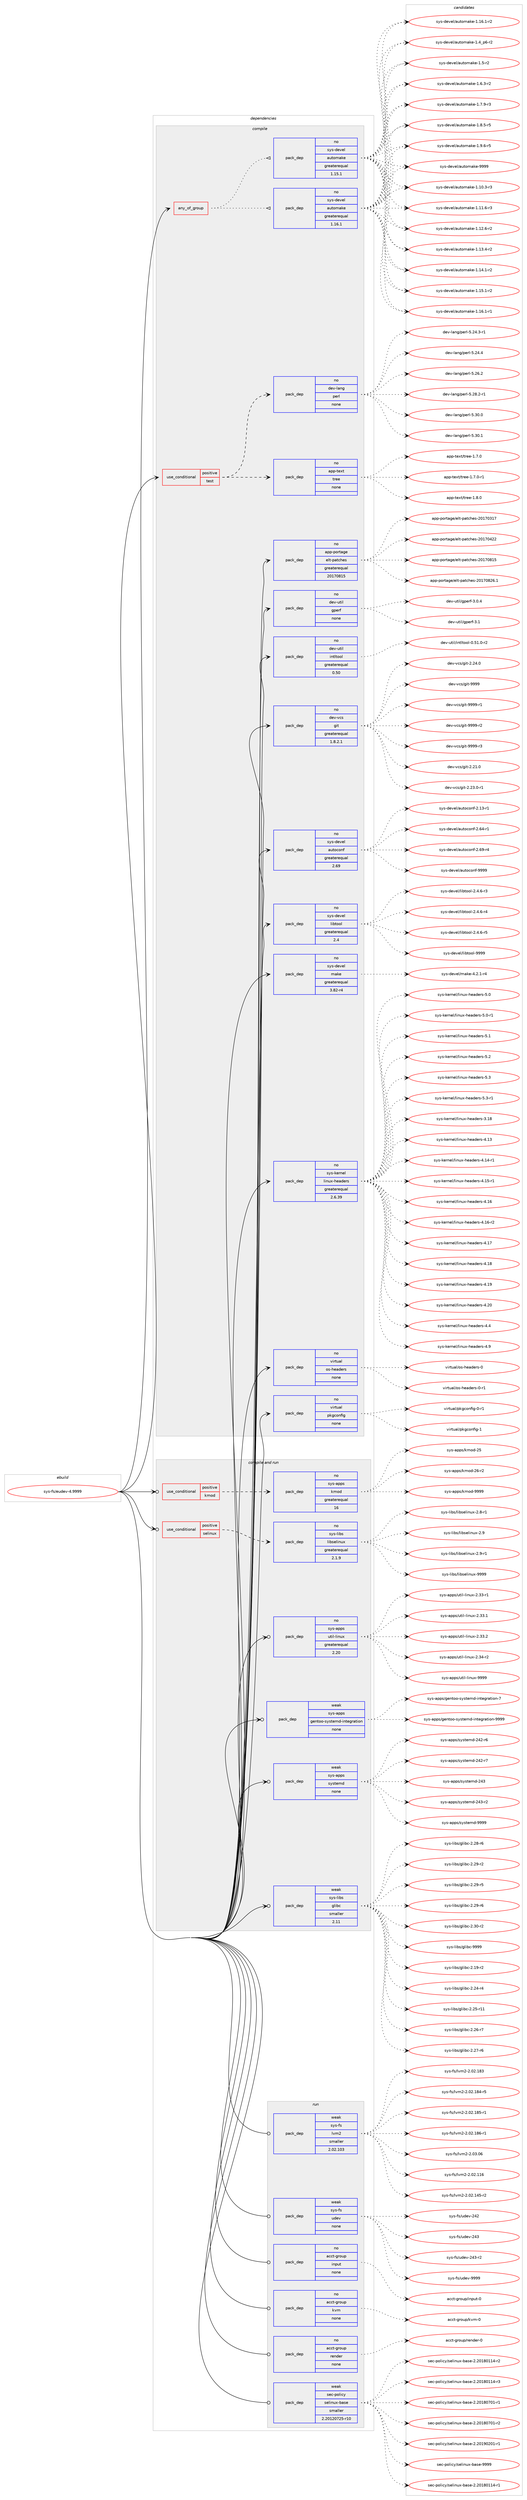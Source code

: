 digraph prolog {

# *************
# Graph options
# *************

newrank=true;
concentrate=true;
compound=true;
graph [rankdir=LR,fontname=Helvetica,fontsize=10,ranksep=1.5];#, ranksep=2.5, nodesep=0.2];
edge  [arrowhead=vee];
node  [fontname=Helvetica,fontsize=10];

# **********
# The ebuild
# **********

subgraph cluster_leftcol {
color=gray;
rank=same;
label=<<i>ebuild</i>>;
id [label="sys-fs/eudev-4.9999", color=red, width=4, href="../sys-fs/eudev-4.9999.svg"];
}

# ****************
# The dependencies
# ****************

subgraph cluster_midcol {
color=gray;
label=<<i>dependencies</i>>;
subgraph cluster_compile {
fillcolor="#eeeeee";
style=filled;
label=<<i>compile</i>>;
subgraph any15098 {
dependency892057 [label=<<TABLE BORDER="0" CELLBORDER="1" CELLSPACING="0" CELLPADDING="4"><TR><TD CELLPADDING="10">any_of_group</TD></TR></TABLE>>, shape=none, color=red];subgraph pack662016 {
dependency892058 [label=<<TABLE BORDER="0" CELLBORDER="1" CELLSPACING="0" CELLPADDING="4" WIDTH="220"><TR><TD ROWSPAN="6" CELLPADDING="30">pack_dep</TD></TR><TR><TD WIDTH="110">no</TD></TR><TR><TD>sys-devel</TD></TR><TR><TD>automake</TD></TR><TR><TD>greaterequal</TD></TR><TR><TD>1.16.1</TD></TR></TABLE>>, shape=none, color=blue];
}
dependency892057:e -> dependency892058:w [weight=20,style="dotted",arrowhead="oinv"];
subgraph pack662017 {
dependency892059 [label=<<TABLE BORDER="0" CELLBORDER="1" CELLSPACING="0" CELLPADDING="4" WIDTH="220"><TR><TD ROWSPAN="6" CELLPADDING="30">pack_dep</TD></TR><TR><TD WIDTH="110">no</TD></TR><TR><TD>sys-devel</TD></TR><TR><TD>automake</TD></TR><TR><TD>greaterequal</TD></TR><TR><TD>1.15.1</TD></TR></TABLE>>, shape=none, color=blue];
}
dependency892057:e -> dependency892059:w [weight=20,style="dotted",arrowhead="oinv"];
}
id:e -> dependency892057:w [weight=20,style="solid",arrowhead="vee"];
subgraph cond214406 {
dependency892060 [label=<<TABLE BORDER="0" CELLBORDER="1" CELLSPACING="0" CELLPADDING="4"><TR><TD ROWSPAN="3" CELLPADDING="10">use_conditional</TD></TR><TR><TD>positive</TD></TR><TR><TD>test</TD></TR></TABLE>>, shape=none, color=red];
subgraph pack662018 {
dependency892061 [label=<<TABLE BORDER="0" CELLBORDER="1" CELLSPACING="0" CELLPADDING="4" WIDTH="220"><TR><TD ROWSPAN="6" CELLPADDING="30">pack_dep</TD></TR><TR><TD WIDTH="110">no</TD></TR><TR><TD>app-text</TD></TR><TR><TD>tree</TD></TR><TR><TD>none</TD></TR><TR><TD></TD></TR></TABLE>>, shape=none, color=blue];
}
dependency892060:e -> dependency892061:w [weight=20,style="dashed",arrowhead="vee"];
subgraph pack662019 {
dependency892062 [label=<<TABLE BORDER="0" CELLBORDER="1" CELLSPACING="0" CELLPADDING="4" WIDTH="220"><TR><TD ROWSPAN="6" CELLPADDING="30">pack_dep</TD></TR><TR><TD WIDTH="110">no</TD></TR><TR><TD>dev-lang</TD></TR><TR><TD>perl</TD></TR><TR><TD>none</TD></TR><TR><TD></TD></TR></TABLE>>, shape=none, color=blue];
}
dependency892060:e -> dependency892062:w [weight=20,style="dashed",arrowhead="vee"];
}
id:e -> dependency892060:w [weight=20,style="solid",arrowhead="vee"];
subgraph pack662020 {
dependency892063 [label=<<TABLE BORDER="0" CELLBORDER="1" CELLSPACING="0" CELLPADDING="4" WIDTH="220"><TR><TD ROWSPAN="6" CELLPADDING="30">pack_dep</TD></TR><TR><TD WIDTH="110">no</TD></TR><TR><TD>app-portage</TD></TR><TR><TD>elt-patches</TD></TR><TR><TD>greaterequal</TD></TR><TR><TD>20170815</TD></TR></TABLE>>, shape=none, color=blue];
}
id:e -> dependency892063:w [weight=20,style="solid",arrowhead="vee"];
subgraph pack662021 {
dependency892064 [label=<<TABLE BORDER="0" CELLBORDER="1" CELLSPACING="0" CELLPADDING="4" WIDTH="220"><TR><TD ROWSPAN="6" CELLPADDING="30">pack_dep</TD></TR><TR><TD WIDTH="110">no</TD></TR><TR><TD>dev-util</TD></TR><TR><TD>gperf</TD></TR><TR><TD>none</TD></TR><TR><TD></TD></TR></TABLE>>, shape=none, color=blue];
}
id:e -> dependency892064:w [weight=20,style="solid",arrowhead="vee"];
subgraph pack662022 {
dependency892065 [label=<<TABLE BORDER="0" CELLBORDER="1" CELLSPACING="0" CELLPADDING="4" WIDTH="220"><TR><TD ROWSPAN="6" CELLPADDING="30">pack_dep</TD></TR><TR><TD WIDTH="110">no</TD></TR><TR><TD>dev-util</TD></TR><TR><TD>intltool</TD></TR><TR><TD>greaterequal</TD></TR><TR><TD>0.50</TD></TR></TABLE>>, shape=none, color=blue];
}
id:e -> dependency892065:w [weight=20,style="solid",arrowhead="vee"];
subgraph pack662023 {
dependency892066 [label=<<TABLE BORDER="0" CELLBORDER="1" CELLSPACING="0" CELLPADDING="4" WIDTH="220"><TR><TD ROWSPAN="6" CELLPADDING="30">pack_dep</TD></TR><TR><TD WIDTH="110">no</TD></TR><TR><TD>dev-vcs</TD></TR><TR><TD>git</TD></TR><TR><TD>greaterequal</TD></TR><TR><TD>1.8.2.1</TD></TR></TABLE>>, shape=none, color=blue];
}
id:e -> dependency892066:w [weight=20,style="solid",arrowhead="vee"];
subgraph pack662024 {
dependency892067 [label=<<TABLE BORDER="0" CELLBORDER="1" CELLSPACING="0" CELLPADDING="4" WIDTH="220"><TR><TD ROWSPAN="6" CELLPADDING="30">pack_dep</TD></TR><TR><TD WIDTH="110">no</TD></TR><TR><TD>sys-devel</TD></TR><TR><TD>autoconf</TD></TR><TR><TD>greaterequal</TD></TR><TR><TD>2.69</TD></TR></TABLE>>, shape=none, color=blue];
}
id:e -> dependency892067:w [weight=20,style="solid",arrowhead="vee"];
subgraph pack662025 {
dependency892068 [label=<<TABLE BORDER="0" CELLBORDER="1" CELLSPACING="0" CELLPADDING="4" WIDTH="220"><TR><TD ROWSPAN="6" CELLPADDING="30">pack_dep</TD></TR><TR><TD WIDTH="110">no</TD></TR><TR><TD>sys-devel</TD></TR><TR><TD>libtool</TD></TR><TR><TD>greaterequal</TD></TR><TR><TD>2.4</TD></TR></TABLE>>, shape=none, color=blue];
}
id:e -> dependency892068:w [weight=20,style="solid",arrowhead="vee"];
subgraph pack662026 {
dependency892069 [label=<<TABLE BORDER="0" CELLBORDER="1" CELLSPACING="0" CELLPADDING="4" WIDTH="220"><TR><TD ROWSPAN="6" CELLPADDING="30">pack_dep</TD></TR><TR><TD WIDTH="110">no</TD></TR><TR><TD>sys-devel</TD></TR><TR><TD>make</TD></TR><TR><TD>greaterequal</TD></TR><TR><TD>3.82-r4</TD></TR></TABLE>>, shape=none, color=blue];
}
id:e -> dependency892069:w [weight=20,style="solid",arrowhead="vee"];
subgraph pack662027 {
dependency892070 [label=<<TABLE BORDER="0" CELLBORDER="1" CELLSPACING="0" CELLPADDING="4" WIDTH="220"><TR><TD ROWSPAN="6" CELLPADDING="30">pack_dep</TD></TR><TR><TD WIDTH="110">no</TD></TR><TR><TD>sys-kernel</TD></TR><TR><TD>linux-headers</TD></TR><TR><TD>greaterequal</TD></TR><TR><TD>2.6.39</TD></TR></TABLE>>, shape=none, color=blue];
}
id:e -> dependency892070:w [weight=20,style="solid",arrowhead="vee"];
subgraph pack662028 {
dependency892071 [label=<<TABLE BORDER="0" CELLBORDER="1" CELLSPACING="0" CELLPADDING="4" WIDTH="220"><TR><TD ROWSPAN="6" CELLPADDING="30">pack_dep</TD></TR><TR><TD WIDTH="110">no</TD></TR><TR><TD>virtual</TD></TR><TR><TD>os-headers</TD></TR><TR><TD>none</TD></TR><TR><TD></TD></TR></TABLE>>, shape=none, color=blue];
}
id:e -> dependency892071:w [weight=20,style="solid",arrowhead="vee"];
subgraph pack662029 {
dependency892072 [label=<<TABLE BORDER="0" CELLBORDER="1" CELLSPACING="0" CELLPADDING="4" WIDTH="220"><TR><TD ROWSPAN="6" CELLPADDING="30">pack_dep</TD></TR><TR><TD WIDTH="110">no</TD></TR><TR><TD>virtual</TD></TR><TR><TD>pkgconfig</TD></TR><TR><TD>none</TD></TR><TR><TD></TD></TR></TABLE>>, shape=none, color=blue];
}
id:e -> dependency892072:w [weight=20,style="solid",arrowhead="vee"];
}
subgraph cluster_compileandrun {
fillcolor="#eeeeee";
style=filled;
label=<<i>compile and run</i>>;
subgraph cond214407 {
dependency892073 [label=<<TABLE BORDER="0" CELLBORDER="1" CELLSPACING="0" CELLPADDING="4"><TR><TD ROWSPAN="3" CELLPADDING="10">use_conditional</TD></TR><TR><TD>positive</TD></TR><TR><TD>kmod</TD></TR></TABLE>>, shape=none, color=red];
subgraph pack662030 {
dependency892074 [label=<<TABLE BORDER="0" CELLBORDER="1" CELLSPACING="0" CELLPADDING="4" WIDTH="220"><TR><TD ROWSPAN="6" CELLPADDING="30">pack_dep</TD></TR><TR><TD WIDTH="110">no</TD></TR><TR><TD>sys-apps</TD></TR><TR><TD>kmod</TD></TR><TR><TD>greaterequal</TD></TR><TR><TD>16</TD></TR></TABLE>>, shape=none, color=blue];
}
dependency892073:e -> dependency892074:w [weight=20,style="dashed",arrowhead="vee"];
}
id:e -> dependency892073:w [weight=20,style="solid",arrowhead="odotvee"];
subgraph cond214408 {
dependency892075 [label=<<TABLE BORDER="0" CELLBORDER="1" CELLSPACING="0" CELLPADDING="4"><TR><TD ROWSPAN="3" CELLPADDING="10">use_conditional</TD></TR><TR><TD>positive</TD></TR><TR><TD>selinux</TD></TR></TABLE>>, shape=none, color=red];
subgraph pack662031 {
dependency892076 [label=<<TABLE BORDER="0" CELLBORDER="1" CELLSPACING="0" CELLPADDING="4" WIDTH="220"><TR><TD ROWSPAN="6" CELLPADDING="30">pack_dep</TD></TR><TR><TD WIDTH="110">no</TD></TR><TR><TD>sys-libs</TD></TR><TR><TD>libselinux</TD></TR><TR><TD>greaterequal</TD></TR><TR><TD>2.1.9</TD></TR></TABLE>>, shape=none, color=blue];
}
dependency892075:e -> dependency892076:w [weight=20,style="dashed",arrowhead="vee"];
}
id:e -> dependency892075:w [weight=20,style="solid",arrowhead="odotvee"];
subgraph pack662032 {
dependency892077 [label=<<TABLE BORDER="0" CELLBORDER="1" CELLSPACING="0" CELLPADDING="4" WIDTH="220"><TR><TD ROWSPAN="6" CELLPADDING="30">pack_dep</TD></TR><TR><TD WIDTH="110">no</TD></TR><TR><TD>sys-apps</TD></TR><TR><TD>util-linux</TD></TR><TR><TD>greaterequal</TD></TR><TR><TD>2.20</TD></TR></TABLE>>, shape=none, color=blue];
}
id:e -> dependency892077:w [weight=20,style="solid",arrowhead="odotvee"];
subgraph pack662033 {
dependency892078 [label=<<TABLE BORDER="0" CELLBORDER="1" CELLSPACING="0" CELLPADDING="4" WIDTH="220"><TR><TD ROWSPAN="6" CELLPADDING="30">pack_dep</TD></TR><TR><TD WIDTH="110">weak</TD></TR><TR><TD>sys-apps</TD></TR><TR><TD>gentoo-systemd-integration</TD></TR><TR><TD>none</TD></TR><TR><TD></TD></TR></TABLE>>, shape=none, color=blue];
}
id:e -> dependency892078:w [weight=20,style="solid",arrowhead="odotvee"];
subgraph pack662034 {
dependency892079 [label=<<TABLE BORDER="0" CELLBORDER="1" CELLSPACING="0" CELLPADDING="4" WIDTH="220"><TR><TD ROWSPAN="6" CELLPADDING="30">pack_dep</TD></TR><TR><TD WIDTH="110">weak</TD></TR><TR><TD>sys-apps</TD></TR><TR><TD>systemd</TD></TR><TR><TD>none</TD></TR><TR><TD></TD></TR></TABLE>>, shape=none, color=blue];
}
id:e -> dependency892079:w [weight=20,style="solid",arrowhead="odotvee"];
subgraph pack662035 {
dependency892080 [label=<<TABLE BORDER="0" CELLBORDER="1" CELLSPACING="0" CELLPADDING="4" WIDTH="220"><TR><TD ROWSPAN="6" CELLPADDING="30">pack_dep</TD></TR><TR><TD WIDTH="110">weak</TD></TR><TR><TD>sys-libs</TD></TR><TR><TD>glibc</TD></TR><TR><TD>smaller</TD></TR><TR><TD>2.11</TD></TR></TABLE>>, shape=none, color=blue];
}
id:e -> dependency892080:w [weight=20,style="solid",arrowhead="odotvee"];
}
subgraph cluster_run {
fillcolor="#eeeeee";
style=filled;
label=<<i>run</i>>;
subgraph pack662036 {
dependency892081 [label=<<TABLE BORDER="0" CELLBORDER="1" CELLSPACING="0" CELLPADDING="4" WIDTH="220"><TR><TD ROWSPAN="6" CELLPADDING="30">pack_dep</TD></TR><TR><TD WIDTH="110">no</TD></TR><TR><TD>acct-group</TD></TR><TR><TD>input</TD></TR><TR><TD>none</TD></TR><TR><TD></TD></TR></TABLE>>, shape=none, color=blue];
}
id:e -> dependency892081:w [weight=20,style="solid",arrowhead="odot"];
subgraph pack662037 {
dependency892082 [label=<<TABLE BORDER="0" CELLBORDER="1" CELLSPACING="0" CELLPADDING="4" WIDTH="220"><TR><TD ROWSPAN="6" CELLPADDING="30">pack_dep</TD></TR><TR><TD WIDTH="110">no</TD></TR><TR><TD>acct-group</TD></TR><TR><TD>kvm</TD></TR><TR><TD>none</TD></TR><TR><TD></TD></TR></TABLE>>, shape=none, color=blue];
}
id:e -> dependency892082:w [weight=20,style="solid",arrowhead="odot"];
subgraph pack662038 {
dependency892083 [label=<<TABLE BORDER="0" CELLBORDER="1" CELLSPACING="0" CELLPADDING="4" WIDTH="220"><TR><TD ROWSPAN="6" CELLPADDING="30">pack_dep</TD></TR><TR><TD WIDTH="110">no</TD></TR><TR><TD>acct-group</TD></TR><TR><TD>render</TD></TR><TR><TD>none</TD></TR><TR><TD></TD></TR></TABLE>>, shape=none, color=blue];
}
id:e -> dependency892083:w [weight=20,style="solid",arrowhead="odot"];
subgraph pack662039 {
dependency892084 [label=<<TABLE BORDER="0" CELLBORDER="1" CELLSPACING="0" CELLPADDING="4" WIDTH="220"><TR><TD ROWSPAN="6" CELLPADDING="30">pack_dep</TD></TR><TR><TD WIDTH="110">weak</TD></TR><TR><TD>sec-policy</TD></TR><TR><TD>selinux-base</TD></TR><TR><TD>smaller</TD></TR><TR><TD>2.20120725-r10</TD></TR></TABLE>>, shape=none, color=blue];
}
id:e -> dependency892084:w [weight=20,style="solid",arrowhead="odot"];
subgraph pack662040 {
dependency892085 [label=<<TABLE BORDER="0" CELLBORDER="1" CELLSPACING="0" CELLPADDING="4" WIDTH="220"><TR><TD ROWSPAN="6" CELLPADDING="30">pack_dep</TD></TR><TR><TD WIDTH="110">weak</TD></TR><TR><TD>sys-fs</TD></TR><TR><TD>lvm2</TD></TR><TR><TD>smaller</TD></TR><TR><TD>2.02.103</TD></TR></TABLE>>, shape=none, color=blue];
}
id:e -> dependency892085:w [weight=20,style="solid",arrowhead="odot"];
subgraph pack662041 {
dependency892086 [label=<<TABLE BORDER="0" CELLBORDER="1" CELLSPACING="0" CELLPADDING="4" WIDTH="220"><TR><TD ROWSPAN="6" CELLPADDING="30">pack_dep</TD></TR><TR><TD WIDTH="110">weak</TD></TR><TR><TD>sys-fs</TD></TR><TR><TD>udev</TD></TR><TR><TD>none</TD></TR><TR><TD></TD></TR></TABLE>>, shape=none, color=blue];
}
id:e -> dependency892086:w [weight=20,style="solid",arrowhead="odot"];
}
}

# **************
# The candidates
# **************

subgraph cluster_choices {
rank=same;
color=gray;
label=<<i>candidates</i>>;

subgraph choice662016 {
color=black;
nodesep=1;
choice11512111545100101118101108479711711611110997107101454946494846514511451 [label="sys-devel/automake-1.10.3-r3", color=red, width=4,href="../sys-devel/automake-1.10.3-r3.svg"];
choice11512111545100101118101108479711711611110997107101454946494946544511451 [label="sys-devel/automake-1.11.6-r3", color=red, width=4,href="../sys-devel/automake-1.11.6-r3.svg"];
choice11512111545100101118101108479711711611110997107101454946495046544511450 [label="sys-devel/automake-1.12.6-r2", color=red, width=4,href="../sys-devel/automake-1.12.6-r2.svg"];
choice11512111545100101118101108479711711611110997107101454946495146524511450 [label="sys-devel/automake-1.13.4-r2", color=red, width=4,href="../sys-devel/automake-1.13.4-r2.svg"];
choice11512111545100101118101108479711711611110997107101454946495246494511450 [label="sys-devel/automake-1.14.1-r2", color=red, width=4,href="../sys-devel/automake-1.14.1-r2.svg"];
choice11512111545100101118101108479711711611110997107101454946495346494511450 [label="sys-devel/automake-1.15.1-r2", color=red, width=4,href="../sys-devel/automake-1.15.1-r2.svg"];
choice11512111545100101118101108479711711611110997107101454946495446494511449 [label="sys-devel/automake-1.16.1-r1", color=red, width=4,href="../sys-devel/automake-1.16.1-r1.svg"];
choice11512111545100101118101108479711711611110997107101454946495446494511450 [label="sys-devel/automake-1.16.1-r2", color=red, width=4,href="../sys-devel/automake-1.16.1-r2.svg"];
choice115121115451001011181011084797117116111109971071014549465295112544511450 [label="sys-devel/automake-1.4_p6-r2", color=red, width=4,href="../sys-devel/automake-1.4_p6-r2.svg"];
choice11512111545100101118101108479711711611110997107101454946534511450 [label="sys-devel/automake-1.5-r2", color=red, width=4,href="../sys-devel/automake-1.5-r2.svg"];
choice115121115451001011181011084797117116111109971071014549465446514511450 [label="sys-devel/automake-1.6.3-r2", color=red, width=4,href="../sys-devel/automake-1.6.3-r2.svg"];
choice115121115451001011181011084797117116111109971071014549465546574511451 [label="sys-devel/automake-1.7.9-r3", color=red, width=4,href="../sys-devel/automake-1.7.9-r3.svg"];
choice115121115451001011181011084797117116111109971071014549465646534511453 [label="sys-devel/automake-1.8.5-r5", color=red, width=4,href="../sys-devel/automake-1.8.5-r5.svg"];
choice115121115451001011181011084797117116111109971071014549465746544511453 [label="sys-devel/automake-1.9.6-r5", color=red, width=4,href="../sys-devel/automake-1.9.6-r5.svg"];
choice115121115451001011181011084797117116111109971071014557575757 [label="sys-devel/automake-9999", color=red, width=4,href="../sys-devel/automake-9999.svg"];
dependency892058:e -> choice11512111545100101118101108479711711611110997107101454946494846514511451:w [style=dotted,weight="100"];
dependency892058:e -> choice11512111545100101118101108479711711611110997107101454946494946544511451:w [style=dotted,weight="100"];
dependency892058:e -> choice11512111545100101118101108479711711611110997107101454946495046544511450:w [style=dotted,weight="100"];
dependency892058:e -> choice11512111545100101118101108479711711611110997107101454946495146524511450:w [style=dotted,weight="100"];
dependency892058:e -> choice11512111545100101118101108479711711611110997107101454946495246494511450:w [style=dotted,weight="100"];
dependency892058:e -> choice11512111545100101118101108479711711611110997107101454946495346494511450:w [style=dotted,weight="100"];
dependency892058:e -> choice11512111545100101118101108479711711611110997107101454946495446494511449:w [style=dotted,weight="100"];
dependency892058:e -> choice11512111545100101118101108479711711611110997107101454946495446494511450:w [style=dotted,weight="100"];
dependency892058:e -> choice115121115451001011181011084797117116111109971071014549465295112544511450:w [style=dotted,weight="100"];
dependency892058:e -> choice11512111545100101118101108479711711611110997107101454946534511450:w [style=dotted,weight="100"];
dependency892058:e -> choice115121115451001011181011084797117116111109971071014549465446514511450:w [style=dotted,weight="100"];
dependency892058:e -> choice115121115451001011181011084797117116111109971071014549465546574511451:w [style=dotted,weight="100"];
dependency892058:e -> choice115121115451001011181011084797117116111109971071014549465646534511453:w [style=dotted,weight="100"];
dependency892058:e -> choice115121115451001011181011084797117116111109971071014549465746544511453:w [style=dotted,weight="100"];
dependency892058:e -> choice115121115451001011181011084797117116111109971071014557575757:w [style=dotted,weight="100"];
}
subgraph choice662017 {
color=black;
nodesep=1;
choice11512111545100101118101108479711711611110997107101454946494846514511451 [label="sys-devel/automake-1.10.3-r3", color=red, width=4,href="../sys-devel/automake-1.10.3-r3.svg"];
choice11512111545100101118101108479711711611110997107101454946494946544511451 [label="sys-devel/automake-1.11.6-r3", color=red, width=4,href="../sys-devel/automake-1.11.6-r3.svg"];
choice11512111545100101118101108479711711611110997107101454946495046544511450 [label="sys-devel/automake-1.12.6-r2", color=red, width=4,href="../sys-devel/automake-1.12.6-r2.svg"];
choice11512111545100101118101108479711711611110997107101454946495146524511450 [label="sys-devel/automake-1.13.4-r2", color=red, width=4,href="../sys-devel/automake-1.13.4-r2.svg"];
choice11512111545100101118101108479711711611110997107101454946495246494511450 [label="sys-devel/automake-1.14.1-r2", color=red, width=4,href="../sys-devel/automake-1.14.1-r2.svg"];
choice11512111545100101118101108479711711611110997107101454946495346494511450 [label="sys-devel/automake-1.15.1-r2", color=red, width=4,href="../sys-devel/automake-1.15.1-r2.svg"];
choice11512111545100101118101108479711711611110997107101454946495446494511449 [label="sys-devel/automake-1.16.1-r1", color=red, width=4,href="../sys-devel/automake-1.16.1-r1.svg"];
choice11512111545100101118101108479711711611110997107101454946495446494511450 [label="sys-devel/automake-1.16.1-r2", color=red, width=4,href="../sys-devel/automake-1.16.1-r2.svg"];
choice115121115451001011181011084797117116111109971071014549465295112544511450 [label="sys-devel/automake-1.4_p6-r2", color=red, width=4,href="../sys-devel/automake-1.4_p6-r2.svg"];
choice11512111545100101118101108479711711611110997107101454946534511450 [label="sys-devel/automake-1.5-r2", color=red, width=4,href="../sys-devel/automake-1.5-r2.svg"];
choice115121115451001011181011084797117116111109971071014549465446514511450 [label="sys-devel/automake-1.6.3-r2", color=red, width=4,href="../sys-devel/automake-1.6.3-r2.svg"];
choice115121115451001011181011084797117116111109971071014549465546574511451 [label="sys-devel/automake-1.7.9-r3", color=red, width=4,href="../sys-devel/automake-1.7.9-r3.svg"];
choice115121115451001011181011084797117116111109971071014549465646534511453 [label="sys-devel/automake-1.8.5-r5", color=red, width=4,href="../sys-devel/automake-1.8.5-r5.svg"];
choice115121115451001011181011084797117116111109971071014549465746544511453 [label="sys-devel/automake-1.9.6-r5", color=red, width=4,href="../sys-devel/automake-1.9.6-r5.svg"];
choice115121115451001011181011084797117116111109971071014557575757 [label="sys-devel/automake-9999", color=red, width=4,href="../sys-devel/automake-9999.svg"];
dependency892059:e -> choice11512111545100101118101108479711711611110997107101454946494846514511451:w [style=dotted,weight="100"];
dependency892059:e -> choice11512111545100101118101108479711711611110997107101454946494946544511451:w [style=dotted,weight="100"];
dependency892059:e -> choice11512111545100101118101108479711711611110997107101454946495046544511450:w [style=dotted,weight="100"];
dependency892059:e -> choice11512111545100101118101108479711711611110997107101454946495146524511450:w [style=dotted,weight="100"];
dependency892059:e -> choice11512111545100101118101108479711711611110997107101454946495246494511450:w [style=dotted,weight="100"];
dependency892059:e -> choice11512111545100101118101108479711711611110997107101454946495346494511450:w [style=dotted,weight="100"];
dependency892059:e -> choice11512111545100101118101108479711711611110997107101454946495446494511449:w [style=dotted,weight="100"];
dependency892059:e -> choice11512111545100101118101108479711711611110997107101454946495446494511450:w [style=dotted,weight="100"];
dependency892059:e -> choice115121115451001011181011084797117116111109971071014549465295112544511450:w [style=dotted,weight="100"];
dependency892059:e -> choice11512111545100101118101108479711711611110997107101454946534511450:w [style=dotted,weight="100"];
dependency892059:e -> choice115121115451001011181011084797117116111109971071014549465446514511450:w [style=dotted,weight="100"];
dependency892059:e -> choice115121115451001011181011084797117116111109971071014549465546574511451:w [style=dotted,weight="100"];
dependency892059:e -> choice115121115451001011181011084797117116111109971071014549465646534511453:w [style=dotted,weight="100"];
dependency892059:e -> choice115121115451001011181011084797117116111109971071014549465746544511453:w [style=dotted,weight="100"];
dependency892059:e -> choice115121115451001011181011084797117116111109971071014557575757:w [style=dotted,weight="100"];
}
subgraph choice662018 {
color=black;
nodesep=1;
choice971121124511610112011647116114101101454946554648 [label="app-text/tree-1.7.0", color=red, width=4,href="../app-text/tree-1.7.0.svg"];
choice9711211245116101120116471161141011014549465546484511449 [label="app-text/tree-1.7.0-r1", color=red, width=4,href="../app-text/tree-1.7.0-r1.svg"];
choice971121124511610112011647116114101101454946564648 [label="app-text/tree-1.8.0", color=red, width=4,href="../app-text/tree-1.8.0.svg"];
dependency892061:e -> choice971121124511610112011647116114101101454946554648:w [style=dotted,weight="100"];
dependency892061:e -> choice9711211245116101120116471161141011014549465546484511449:w [style=dotted,weight="100"];
dependency892061:e -> choice971121124511610112011647116114101101454946564648:w [style=dotted,weight="100"];
}
subgraph choice662019 {
color=black;
nodesep=1;
choice100101118451089711010347112101114108455346505246514511449 [label="dev-lang/perl-5.24.3-r1", color=red, width=4,href="../dev-lang/perl-5.24.3-r1.svg"];
choice10010111845108971101034711210111410845534650524652 [label="dev-lang/perl-5.24.4", color=red, width=4,href="../dev-lang/perl-5.24.4.svg"];
choice10010111845108971101034711210111410845534650544650 [label="dev-lang/perl-5.26.2", color=red, width=4,href="../dev-lang/perl-5.26.2.svg"];
choice100101118451089711010347112101114108455346505646504511449 [label="dev-lang/perl-5.28.2-r1", color=red, width=4,href="../dev-lang/perl-5.28.2-r1.svg"];
choice10010111845108971101034711210111410845534651484648 [label="dev-lang/perl-5.30.0", color=red, width=4,href="../dev-lang/perl-5.30.0.svg"];
choice10010111845108971101034711210111410845534651484649 [label="dev-lang/perl-5.30.1", color=red, width=4,href="../dev-lang/perl-5.30.1.svg"];
dependency892062:e -> choice100101118451089711010347112101114108455346505246514511449:w [style=dotted,weight="100"];
dependency892062:e -> choice10010111845108971101034711210111410845534650524652:w [style=dotted,weight="100"];
dependency892062:e -> choice10010111845108971101034711210111410845534650544650:w [style=dotted,weight="100"];
dependency892062:e -> choice100101118451089711010347112101114108455346505646504511449:w [style=dotted,weight="100"];
dependency892062:e -> choice10010111845108971101034711210111410845534651484648:w [style=dotted,weight="100"];
dependency892062:e -> choice10010111845108971101034711210111410845534651484649:w [style=dotted,weight="100"];
}
subgraph choice662020 {
color=black;
nodesep=1;
choice97112112451121111141169710310147101108116451129711699104101115455048495548514955 [label="app-portage/elt-patches-20170317", color=red, width=4,href="../app-portage/elt-patches-20170317.svg"];
choice97112112451121111141169710310147101108116451129711699104101115455048495548525050 [label="app-portage/elt-patches-20170422", color=red, width=4,href="../app-portage/elt-patches-20170422.svg"];
choice97112112451121111141169710310147101108116451129711699104101115455048495548564953 [label="app-portage/elt-patches-20170815", color=red, width=4,href="../app-portage/elt-patches-20170815.svg"];
choice971121124511211111411697103101471011081164511297116991041011154550484955485650544649 [label="app-portage/elt-patches-20170826.1", color=red, width=4,href="../app-portage/elt-patches-20170826.1.svg"];
dependency892063:e -> choice97112112451121111141169710310147101108116451129711699104101115455048495548514955:w [style=dotted,weight="100"];
dependency892063:e -> choice97112112451121111141169710310147101108116451129711699104101115455048495548525050:w [style=dotted,weight="100"];
dependency892063:e -> choice97112112451121111141169710310147101108116451129711699104101115455048495548564953:w [style=dotted,weight="100"];
dependency892063:e -> choice971121124511211111411697103101471011081164511297116991041011154550484955485650544649:w [style=dotted,weight="100"];
}
subgraph choice662021 {
color=black;
nodesep=1;
choice1001011184511711610510847103112101114102455146484652 [label="dev-util/gperf-3.0.4", color=red, width=4,href="../dev-util/gperf-3.0.4.svg"];
choice100101118451171161051084710311210111410245514649 [label="dev-util/gperf-3.1", color=red, width=4,href="../dev-util/gperf-3.1.svg"];
dependency892064:e -> choice1001011184511711610510847103112101114102455146484652:w [style=dotted,weight="100"];
dependency892064:e -> choice100101118451171161051084710311210111410245514649:w [style=dotted,weight="100"];
}
subgraph choice662022 {
color=black;
nodesep=1;
choice1001011184511711610510847105110116108116111111108454846534946484511450 [label="dev-util/intltool-0.51.0-r2", color=red, width=4,href="../dev-util/intltool-0.51.0-r2.svg"];
dependency892065:e -> choice1001011184511711610510847105110116108116111111108454846534946484511450:w [style=dotted,weight="100"];
}
subgraph choice662023 {
color=black;
nodesep=1;
choice10010111845118991154710310511645504650494648 [label="dev-vcs/git-2.21.0", color=red, width=4,href="../dev-vcs/git-2.21.0.svg"];
choice100101118451189911547103105116455046505146484511449 [label="dev-vcs/git-2.23.0-r1", color=red, width=4,href="../dev-vcs/git-2.23.0-r1.svg"];
choice10010111845118991154710310511645504650524648 [label="dev-vcs/git-2.24.0", color=red, width=4,href="../dev-vcs/git-2.24.0.svg"];
choice1001011184511899115471031051164557575757 [label="dev-vcs/git-9999", color=red, width=4,href="../dev-vcs/git-9999.svg"];
choice10010111845118991154710310511645575757574511449 [label="dev-vcs/git-9999-r1", color=red, width=4,href="../dev-vcs/git-9999-r1.svg"];
choice10010111845118991154710310511645575757574511450 [label="dev-vcs/git-9999-r2", color=red, width=4,href="../dev-vcs/git-9999-r2.svg"];
choice10010111845118991154710310511645575757574511451 [label="dev-vcs/git-9999-r3", color=red, width=4,href="../dev-vcs/git-9999-r3.svg"];
dependency892066:e -> choice10010111845118991154710310511645504650494648:w [style=dotted,weight="100"];
dependency892066:e -> choice100101118451189911547103105116455046505146484511449:w [style=dotted,weight="100"];
dependency892066:e -> choice10010111845118991154710310511645504650524648:w [style=dotted,weight="100"];
dependency892066:e -> choice1001011184511899115471031051164557575757:w [style=dotted,weight="100"];
dependency892066:e -> choice10010111845118991154710310511645575757574511449:w [style=dotted,weight="100"];
dependency892066:e -> choice10010111845118991154710310511645575757574511450:w [style=dotted,weight="100"];
dependency892066:e -> choice10010111845118991154710310511645575757574511451:w [style=dotted,weight="100"];
}
subgraph choice662024 {
color=black;
nodesep=1;
choice1151211154510010111810110847971171161119911111010245504649514511449 [label="sys-devel/autoconf-2.13-r1", color=red, width=4,href="../sys-devel/autoconf-2.13-r1.svg"];
choice1151211154510010111810110847971171161119911111010245504654524511449 [label="sys-devel/autoconf-2.64-r1", color=red, width=4,href="../sys-devel/autoconf-2.64-r1.svg"];
choice1151211154510010111810110847971171161119911111010245504654574511452 [label="sys-devel/autoconf-2.69-r4", color=red, width=4,href="../sys-devel/autoconf-2.69-r4.svg"];
choice115121115451001011181011084797117116111991111101024557575757 [label="sys-devel/autoconf-9999", color=red, width=4,href="../sys-devel/autoconf-9999.svg"];
dependency892067:e -> choice1151211154510010111810110847971171161119911111010245504649514511449:w [style=dotted,weight="100"];
dependency892067:e -> choice1151211154510010111810110847971171161119911111010245504654524511449:w [style=dotted,weight="100"];
dependency892067:e -> choice1151211154510010111810110847971171161119911111010245504654574511452:w [style=dotted,weight="100"];
dependency892067:e -> choice115121115451001011181011084797117116111991111101024557575757:w [style=dotted,weight="100"];
}
subgraph choice662025 {
color=black;
nodesep=1;
choice1151211154510010111810110847108105981161111111084550465246544511451 [label="sys-devel/libtool-2.4.6-r3", color=red, width=4,href="../sys-devel/libtool-2.4.6-r3.svg"];
choice1151211154510010111810110847108105981161111111084550465246544511452 [label="sys-devel/libtool-2.4.6-r4", color=red, width=4,href="../sys-devel/libtool-2.4.6-r4.svg"];
choice1151211154510010111810110847108105981161111111084550465246544511453 [label="sys-devel/libtool-2.4.6-r5", color=red, width=4,href="../sys-devel/libtool-2.4.6-r5.svg"];
choice1151211154510010111810110847108105981161111111084557575757 [label="sys-devel/libtool-9999", color=red, width=4,href="../sys-devel/libtool-9999.svg"];
dependency892068:e -> choice1151211154510010111810110847108105981161111111084550465246544511451:w [style=dotted,weight="100"];
dependency892068:e -> choice1151211154510010111810110847108105981161111111084550465246544511452:w [style=dotted,weight="100"];
dependency892068:e -> choice1151211154510010111810110847108105981161111111084550465246544511453:w [style=dotted,weight="100"];
dependency892068:e -> choice1151211154510010111810110847108105981161111111084557575757:w [style=dotted,weight="100"];
}
subgraph choice662026 {
color=black;
nodesep=1;
choice1151211154510010111810110847109971071014552465046494511452 [label="sys-devel/make-4.2.1-r4", color=red, width=4,href="../sys-devel/make-4.2.1-r4.svg"];
dependency892069:e -> choice1151211154510010111810110847109971071014552465046494511452:w [style=dotted,weight="100"];
}
subgraph choice662027 {
color=black;
nodesep=1;
choice115121115451071011141101011084710810511011712045104101971001011141154551464956 [label="sys-kernel/linux-headers-3.18", color=red, width=4,href="../sys-kernel/linux-headers-3.18.svg"];
choice115121115451071011141101011084710810511011712045104101971001011141154552464951 [label="sys-kernel/linux-headers-4.13", color=red, width=4,href="../sys-kernel/linux-headers-4.13.svg"];
choice1151211154510710111411010110847108105110117120451041019710010111411545524649524511449 [label="sys-kernel/linux-headers-4.14-r1", color=red, width=4,href="../sys-kernel/linux-headers-4.14-r1.svg"];
choice1151211154510710111411010110847108105110117120451041019710010111411545524649534511449 [label="sys-kernel/linux-headers-4.15-r1", color=red, width=4,href="../sys-kernel/linux-headers-4.15-r1.svg"];
choice115121115451071011141101011084710810511011712045104101971001011141154552464954 [label="sys-kernel/linux-headers-4.16", color=red, width=4,href="../sys-kernel/linux-headers-4.16.svg"];
choice1151211154510710111411010110847108105110117120451041019710010111411545524649544511450 [label="sys-kernel/linux-headers-4.16-r2", color=red, width=4,href="../sys-kernel/linux-headers-4.16-r2.svg"];
choice115121115451071011141101011084710810511011712045104101971001011141154552464955 [label="sys-kernel/linux-headers-4.17", color=red, width=4,href="../sys-kernel/linux-headers-4.17.svg"];
choice115121115451071011141101011084710810511011712045104101971001011141154552464956 [label="sys-kernel/linux-headers-4.18", color=red, width=4,href="../sys-kernel/linux-headers-4.18.svg"];
choice115121115451071011141101011084710810511011712045104101971001011141154552464957 [label="sys-kernel/linux-headers-4.19", color=red, width=4,href="../sys-kernel/linux-headers-4.19.svg"];
choice115121115451071011141101011084710810511011712045104101971001011141154552465048 [label="sys-kernel/linux-headers-4.20", color=red, width=4,href="../sys-kernel/linux-headers-4.20.svg"];
choice1151211154510710111411010110847108105110117120451041019710010111411545524652 [label="sys-kernel/linux-headers-4.4", color=red, width=4,href="../sys-kernel/linux-headers-4.4.svg"];
choice1151211154510710111411010110847108105110117120451041019710010111411545524657 [label="sys-kernel/linux-headers-4.9", color=red, width=4,href="../sys-kernel/linux-headers-4.9.svg"];
choice1151211154510710111411010110847108105110117120451041019710010111411545534648 [label="sys-kernel/linux-headers-5.0", color=red, width=4,href="../sys-kernel/linux-headers-5.0.svg"];
choice11512111545107101114110101108471081051101171204510410197100101114115455346484511449 [label="sys-kernel/linux-headers-5.0-r1", color=red, width=4,href="../sys-kernel/linux-headers-5.0-r1.svg"];
choice1151211154510710111411010110847108105110117120451041019710010111411545534649 [label="sys-kernel/linux-headers-5.1", color=red, width=4,href="../sys-kernel/linux-headers-5.1.svg"];
choice1151211154510710111411010110847108105110117120451041019710010111411545534650 [label="sys-kernel/linux-headers-5.2", color=red, width=4,href="../sys-kernel/linux-headers-5.2.svg"];
choice1151211154510710111411010110847108105110117120451041019710010111411545534651 [label="sys-kernel/linux-headers-5.3", color=red, width=4,href="../sys-kernel/linux-headers-5.3.svg"];
choice11512111545107101114110101108471081051101171204510410197100101114115455346514511449 [label="sys-kernel/linux-headers-5.3-r1", color=red, width=4,href="../sys-kernel/linux-headers-5.3-r1.svg"];
dependency892070:e -> choice115121115451071011141101011084710810511011712045104101971001011141154551464956:w [style=dotted,weight="100"];
dependency892070:e -> choice115121115451071011141101011084710810511011712045104101971001011141154552464951:w [style=dotted,weight="100"];
dependency892070:e -> choice1151211154510710111411010110847108105110117120451041019710010111411545524649524511449:w [style=dotted,weight="100"];
dependency892070:e -> choice1151211154510710111411010110847108105110117120451041019710010111411545524649534511449:w [style=dotted,weight="100"];
dependency892070:e -> choice115121115451071011141101011084710810511011712045104101971001011141154552464954:w [style=dotted,weight="100"];
dependency892070:e -> choice1151211154510710111411010110847108105110117120451041019710010111411545524649544511450:w [style=dotted,weight="100"];
dependency892070:e -> choice115121115451071011141101011084710810511011712045104101971001011141154552464955:w [style=dotted,weight="100"];
dependency892070:e -> choice115121115451071011141101011084710810511011712045104101971001011141154552464956:w [style=dotted,weight="100"];
dependency892070:e -> choice115121115451071011141101011084710810511011712045104101971001011141154552464957:w [style=dotted,weight="100"];
dependency892070:e -> choice115121115451071011141101011084710810511011712045104101971001011141154552465048:w [style=dotted,weight="100"];
dependency892070:e -> choice1151211154510710111411010110847108105110117120451041019710010111411545524652:w [style=dotted,weight="100"];
dependency892070:e -> choice1151211154510710111411010110847108105110117120451041019710010111411545524657:w [style=dotted,weight="100"];
dependency892070:e -> choice1151211154510710111411010110847108105110117120451041019710010111411545534648:w [style=dotted,weight="100"];
dependency892070:e -> choice11512111545107101114110101108471081051101171204510410197100101114115455346484511449:w [style=dotted,weight="100"];
dependency892070:e -> choice1151211154510710111411010110847108105110117120451041019710010111411545534649:w [style=dotted,weight="100"];
dependency892070:e -> choice1151211154510710111411010110847108105110117120451041019710010111411545534650:w [style=dotted,weight="100"];
dependency892070:e -> choice1151211154510710111411010110847108105110117120451041019710010111411545534651:w [style=dotted,weight="100"];
dependency892070:e -> choice11512111545107101114110101108471081051101171204510410197100101114115455346514511449:w [style=dotted,weight="100"];
}
subgraph choice662028 {
color=black;
nodesep=1;
choice118105114116117971084711111545104101971001011141154548 [label="virtual/os-headers-0", color=red, width=4,href="../virtual/os-headers-0.svg"];
choice1181051141161179710847111115451041019710010111411545484511449 [label="virtual/os-headers-0-r1", color=red, width=4,href="../virtual/os-headers-0-r1.svg"];
dependency892071:e -> choice118105114116117971084711111545104101971001011141154548:w [style=dotted,weight="100"];
dependency892071:e -> choice1181051141161179710847111115451041019710010111411545484511449:w [style=dotted,weight="100"];
}
subgraph choice662029 {
color=black;
nodesep=1;
choice11810511411611797108471121071039911111010210510345484511449 [label="virtual/pkgconfig-0-r1", color=red, width=4,href="../virtual/pkgconfig-0-r1.svg"];
choice1181051141161179710847112107103991111101021051034549 [label="virtual/pkgconfig-1", color=red, width=4,href="../virtual/pkgconfig-1.svg"];
dependency892072:e -> choice11810511411611797108471121071039911111010210510345484511449:w [style=dotted,weight="100"];
dependency892072:e -> choice1181051141161179710847112107103991111101021051034549:w [style=dotted,weight="100"];
}
subgraph choice662030 {
color=black;
nodesep=1;
choice115121115459711211211547107109111100455053 [label="sys-apps/kmod-25", color=red, width=4,href="../sys-apps/kmod-25.svg"];
choice1151211154597112112115471071091111004550544511450 [label="sys-apps/kmod-26-r2", color=red, width=4,href="../sys-apps/kmod-26-r2.svg"];
choice1151211154597112112115471071091111004557575757 [label="sys-apps/kmod-9999", color=red, width=4,href="../sys-apps/kmod-9999.svg"];
dependency892074:e -> choice115121115459711211211547107109111100455053:w [style=dotted,weight="100"];
dependency892074:e -> choice1151211154597112112115471071091111004550544511450:w [style=dotted,weight="100"];
dependency892074:e -> choice1151211154597112112115471071091111004557575757:w [style=dotted,weight="100"];
}
subgraph choice662031 {
color=black;
nodesep=1;
choice11512111545108105981154710810598115101108105110117120455046564511449 [label="sys-libs/libselinux-2.8-r1", color=red, width=4,href="../sys-libs/libselinux-2.8-r1.svg"];
choice1151211154510810598115471081059811510110810511011712045504657 [label="sys-libs/libselinux-2.9", color=red, width=4,href="../sys-libs/libselinux-2.9.svg"];
choice11512111545108105981154710810598115101108105110117120455046574511449 [label="sys-libs/libselinux-2.9-r1", color=red, width=4,href="../sys-libs/libselinux-2.9-r1.svg"];
choice115121115451081059811547108105981151011081051101171204557575757 [label="sys-libs/libselinux-9999", color=red, width=4,href="../sys-libs/libselinux-9999.svg"];
dependency892076:e -> choice11512111545108105981154710810598115101108105110117120455046564511449:w [style=dotted,weight="100"];
dependency892076:e -> choice1151211154510810598115471081059811510110810511011712045504657:w [style=dotted,weight="100"];
dependency892076:e -> choice11512111545108105981154710810598115101108105110117120455046574511449:w [style=dotted,weight="100"];
dependency892076:e -> choice115121115451081059811547108105981151011081051101171204557575757:w [style=dotted,weight="100"];
}
subgraph choice662032 {
color=black;
nodesep=1;
choice1151211154597112112115471171161051084510810511011712045504651514511449 [label="sys-apps/util-linux-2.33-r1", color=red, width=4,href="../sys-apps/util-linux-2.33-r1.svg"];
choice1151211154597112112115471171161051084510810511011712045504651514649 [label="sys-apps/util-linux-2.33.1", color=red, width=4,href="../sys-apps/util-linux-2.33.1.svg"];
choice1151211154597112112115471171161051084510810511011712045504651514650 [label="sys-apps/util-linux-2.33.2", color=red, width=4,href="../sys-apps/util-linux-2.33.2.svg"];
choice1151211154597112112115471171161051084510810511011712045504651524511450 [label="sys-apps/util-linux-2.34-r2", color=red, width=4,href="../sys-apps/util-linux-2.34-r2.svg"];
choice115121115459711211211547117116105108451081051101171204557575757 [label="sys-apps/util-linux-9999", color=red, width=4,href="../sys-apps/util-linux-9999.svg"];
dependency892077:e -> choice1151211154597112112115471171161051084510810511011712045504651514511449:w [style=dotted,weight="100"];
dependency892077:e -> choice1151211154597112112115471171161051084510810511011712045504651514649:w [style=dotted,weight="100"];
dependency892077:e -> choice1151211154597112112115471171161051084510810511011712045504651514650:w [style=dotted,weight="100"];
dependency892077:e -> choice1151211154597112112115471171161051084510810511011712045504651524511450:w [style=dotted,weight="100"];
dependency892077:e -> choice115121115459711211211547117116105108451081051101171204557575757:w [style=dotted,weight="100"];
}
subgraph choice662033 {
color=black;
nodesep=1;
choice1151211154597112112115471031011101161111114511512111511610110910045105110116101103114971161051111104555 [label="sys-apps/gentoo-systemd-integration-7", color=red, width=4,href="../sys-apps/gentoo-systemd-integration-7.svg"];
choice1151211154597112112115471031011101161111114511512111511610110910045105110116101103114971161051111104557575757 [label="sys-apps/gentoo-systemd-integration-9999", color=red, width=4,href="../sys-apps/gentoo-systemd-integration-9999.svg"];
dependency892078:e -> choice1151211154597112112115471031011101161111114511512111511610110910045105110116101103114971161051111104555:w [style=dotted,weight="100"];
dependency892078:e -> choice1151211154597112112115471031011101161111114511512111511610110910045105110116101103114971161051111104557575757:w [style=dotted,weight="100"];
}
subgraph choice662034 {
color=black;
nodesep=1;
choice115121115459711211211547115121115116101109100455052504511454 [label="sys-apps/systemd-242-r6", color=red, width=4,href="../sys-apps/systemd-242-r6.svg"];
choice115121115459711211211547115121115116101109100455052504511455 [label="sys-apps/systemd-242-r7", color=red, width=4,href="../sys-apps/systemd-242-r7.svg"];
choice11512111545971121121154711512111511610110910045505251 [label="sys-apps/systemd-243", color=red, width=4,href="../sys-apps/systemd-243.svg"];
choice115121115459711211211547115121115116101109100455052514511450 [label="sys-apps/systemd-243-r2", color=red, width=4,href="../sys-apps/systemd-243-r2.svg"];
choice1151211154597112112115471151211151161011091004557575757 [label="sys-apps/systemd-9999", color=red, width=4,href="../sys-apps/systemd-9999.svg"];
dependency892079:e -> choice115121115459711211211547115121115116101109100455052504511454:w [style=dotted,weight="100"];
dependency892079:e -> choice115121115459711211211547115121115116101109100455052504511455:w [style=dotted,weight="100"];
dependency892079:e -> choice11512111545971121121154711512111511610110910045505251:w [style=dotted,weight="100"];
dependency892079:e -> choice115121115459711211211547115121115116101109100455052514511450:w [style=dotted,weight="100"];
dependency892079:e -> choice1151211154597112112115471151211151161011091004557575757:w [style=dotted,weight="100"];
}
subgraph choice662035 {
color=black;
nodesep=1;
choice115121115451081059811547103108105989945504649574511450 [label="sys-libs/glibc-2.19-r2", color=red, width=4,href="../sys-libs/glibc-2.19-r2.svg"];
choice115121115451081059811547103108105989945504650524511452 [label="sys-libs/glibc-2.24-r4", color=red, width=4,href="../sys-libs/glibc-2.24-r4.svg"];
choice11512111545108105981154710310810598994550465053451144949 [label="sys-libs/glibc-2.25-r11", color=red, width=4,href="../sys-libs/glibc-2.25-r11.svg"];
choice115121115451081059811547103108105989945504650544511455 [label="sys-libs/glibc-2.26-r7", color=red, width=4,href="../sys-libs/glibc-2.26-r7.svg"];
choice115121115451081059811547103108105989945504650554511454 [label="sys-libs/glibc-2.27-r6", color=red, width=4,href="../sys-libs/glibc-2.27-r6.svg"];
choice115121115451081059811547103108105989945504650564511454 [label="sys-libs/glibc-2.28-r6", color=red, width=4,href="../sys-libs/glibc-2.28-r6.svg"];
choice115121115451081059811547103108105989945504650574511450 [label="sys-libs/glibc-2.29-r2", color=red, width=4,href="../sys-libs/glibc-2.29-r2.svg"];
choice115121115451081059811547103108105989945504650574511453 [label="sys-libs/glibc-2.29-r5", color=red, width=4,href="../sys-libs/glibc-2.29-r5.svg"];
choice115121115451081059811547103108105989945504650574511454 [label="sys-libs/glibc-2.29-r6", color=red, width=4,href="../sys-libs/glibc-2.29-r6.svg"];
choice115121115451081059811547103108105989945504651484511450 [label="sys-libs/glibc-2.30-r2", color=red, width=4,href="../sys-libs/glibc-2.30-r2.svg"];
choice11512111545108105981154710310810598994557575757 [label="sys-libs/glibc-9999", color=red, width=4,href="../sys-libs/glibc-9999.svg"];
dependency892080:e -> choice115121115451081059811547103108105989945504649574511450:w [style=dotted,weight="100"];
dependency892080:e -> choice115121115451081059811547103108105989945504650524511452:w [style=dotted,weight="100"];
dependency892080:e -> choice11512111545108105981154710310810598994550465053451144949:w [style=dotted,weight="100"];
dependency892080:e -> choice115121115451081059811547103108105989945504650544511455:w [style=dotted,weight="100"];
dependency892080:e -> choice115121115451081059811547103108105989945504650554511454:w [style=dotted,weight="100"];
dependency892080:e -> choice115121115451081059811547103108105989945504650564511454:w [style=dotted,weight="100"];
dependency892080:e -> choice115121115451081059811547103108105989945504650574511450:w [style=dotted,weight="100"];
dependency892080:e -> choice115121115451081059811547103108105989945504650574511453:w [style=dotted,weight="100"];
dependency892080:e -> choice115121115451081059811547103108105989945504650574511454:w [style=dotted,weight="100"];
dependency892080:e -> choice115121115451081059811547103108105989945504651484511450:w [style=dotted,weight="100"];
dependency892080:e -> choice11512111545108105981154710310810598994557575757:w [style=dotted,weight="100"];
}
subgraph choice662036 {
color=black;
nodesep=1;
choice97999911645103114111117112471051101121171164548 [label="acct-group/input-0", color=red, width=4,href="../acct-group/input-0.svg"];
dependency892081:e -> choice97999911645103114111117112471051101121171164548:w [style=dotted,weight="100"];
}
subgraph choice662037 {
color=black;
nodesep=1;
choice97999911645103114111117112471071181094548 [label="acct-group/kvm-0", color=red, width=4,href="../acct-group/kvm-0.svg"];
dependency892082:e -> choice97999911645103114111117112471071181094548:w [style=dotted,weight="100"];
}
subgraph choice662038 {
color=black;
nodesep=1;
choice97999911645103114111117112471141011101001011144548 [label="acct-group/render-0", color=red, width=4,href="../acct-group/render-0.svg"];
dependency892083:e -> choice97999911645103114111117112471141011101001011144548:w [style=dotted,weight="100"];
}
subgraph choice662039 {
color=black;
nodesep=1;
choice1151019945112111108105991214711510110810511011712045989711510145504650484956484949524511449 [label="sec-policy/selinux-base-2.20180114-r1", color=red, width=4,href="../sec-policy/selinux-base-2.20180114-r1.svg"];
choice1151019945112111108105991214711510110810511011712045989711510145504650484956484949524511450 [label="sec-policy/selinux-base-2.20180114-r2", color=red, width=4,href="../sec-policy/selinux-base-2.20180114-r2.svg"];
choice1151019945112111108105991214711510110810511011712045989711510145504650484956484949524511451 [label="sec-policy/selinux-base-2.20180114-r3", color=red, width=4,href="../sec-policy/selinux-base-2.20180114-r3.svg"];
choice1151019945112111108105991214711510110810511011712045989711510145504650484956485548494511449 [label="sec-policy/selinux-base-2.20180701-r1", color=red, width=4,href="../sec-policy/selinux-base-2.20180701-r1.svg"];
choice1151019945112111108105991214711510110810511011712045989711510145504650484956485548494511450 [label="sec-policy/selinux-base-2.20180701-r2", color=red, width=4,href="../sec-policy/selinux-base-2.20180701-r2.svg"];
choice1151019945112111108105991214711510110810511011712045989711510145504650484957485048494511449 [label="sec-policy/selinux-base-2.20190201-r1", color=red, width=4,href="../sec-policy/selinux-base-2.20190201-r1.svg"];
choice115101994511211110810599121471151011081051101171204598971151014557575757 [label="sec-policy/selinux-base-9999", color=red, width=4,href="../sec-policy/selinux-base-9999.svg"];
dependency892084:e -> choice1151019945112111108105991214711510110810511011712045989711510145504650484956484949524511449:w [style=dotted,weight="100"];
dependency892084:e -> choice1151019945112111108105991214711510110810511011712045989711510145504650484956484949524511450:w [style=dotted,weight="100"];
dependency892084:e -> choice1151019945112111108105991214711510110810511011712045989711510145504650484956484949524511451:w [style=dotted,weight="100"];
dependency892084:e -> choice1151019945112111108105991214711510110810511011712045989711510145504650484956485548494511449:w [style=dotted,weight="100"];
dependency892084:e -> choice1151019945112111108105991214711510110810511011712045989711510145504650484956485548494511450:w [style=dotted,weight="100"];
dependency892084:e -> choice1151019945112111108105991214711510110810511011712045989711510145504650484957485048494511449:w [style=dotted,weight="100"];
dependency892084:e -> choice115101994511211110810599121471151011081051101171204598971151014557575757:w [style=dotted,weight="100"];
}
subgraph choice662040 {
color=black;
nodesep=1;
choice115121115451021154710811810950455046485046494954 [label="sys-fs/lvm2-2.02.116", color=red, width=4,href="../sys-fs/lvm2-2.02.116.svg"];
choice1151211154510211547108118109504550464850464952534511450 [label="sys-fs/lvm2-2.02.145-r2", color=red, width=4,href="../sys-fs/lvm2-2.02.145-r2.svg"];
choice115121115451021154710811810950455046485046495651 [label="sys-fs/lvm2-2.02.183", color=red, width=4,href="../sys-fs/lvm2-2.02.183.svg"];
choice1151211154510211547108118109504550464850464956524511453 [label="sys-fs/lvm2-2.02.184-r5", color=red, width=4,href="../sys-fs/lvm2-2.02.184-r5.svg"];
choice1151211154510211547108118109504550464850464956534511449 [label="sys-fs/lvm2-2.02.185-r1", color=red, width=4,href="../sys-fs/lvm2-2.02.185-r1.svg"];
choice1151211154510211547108118109504550464850464956544511449 [label="sys-fs/lvm2-2.02.186-r1", color=red, width=4,href="../sys-fs/lvm2-2.02.186-r1.svg"];
choice1151211154510211547108118109504550464851464854 [label="sys-fs/lvm2-2.03.06", color=red, width=4,href="../sys-fs/lvm2-2.03.06.svg"];
dependency892085:e -> choice115121115451021154710811810950455046485046494954:w [style=dotted,weight="100"];
dependency892085:e -> choice1151211154510211547108118109504550464850464952534511450:w [style=dotted,weight="100"];
dependency892085:e -> choice115121115451021154710811810950455046485046495651:w [style=dotted,weight="100"];
dependency892085:e -> choice1151211154510211547108118109504550464850464956524511453:w [style=dotted,weight="100"];
dependency892085:e -> choice1151211154510211547108118109504550464850464956534511449:w [style=dotted,weight="100"];
dependency892085:e -> choice1151211154510211547108118109504550464850464956544511449:w [style=dotted,weight="100"];
dependency892085:e -> choice1151211154510211547108118109504550464851464854:w [style=dotted,weight="100"];
}
subgraph choice662041 {
color=black;
nodesep=1;
choice115121115451021154711710010111845505250 [label="sys-fs/udev-242", color=red, width=4,href="../sys-fs/udev-242.svg"];
choice115121115451021154711710010111845505251 [label="sys-fs/udev-243", color=red, width=4,href="../sys-fs/udev-243.svg"];
choice1151211154510211547117100101118455052514511450 [label="sys-fs/udev-243-r2", color=red, width=4,href="../sys-fs/udev-243-r2.svg"];
choice11512111545102115471171001011184557575757 [label="sys-fs/udev-9999", color=red, width=4,href="../sys-fs/udev-9999.svg"];
dependency892086:e -> choice115121115451021154711710010111845505250:w [style=dotted,weight="100"];
dependency892086:e -> choice115121115451021154711710010111845505251:w [style=dotted,weight="100"];
dependency892086:e -> choice1151211154510211547117100101118455052514511450:w [style=dotted,weight="100"];
dependency892086:e -> choice11512111545102115471171001011184557575757:w [style=dotted,weight="100"];
}
}

}

